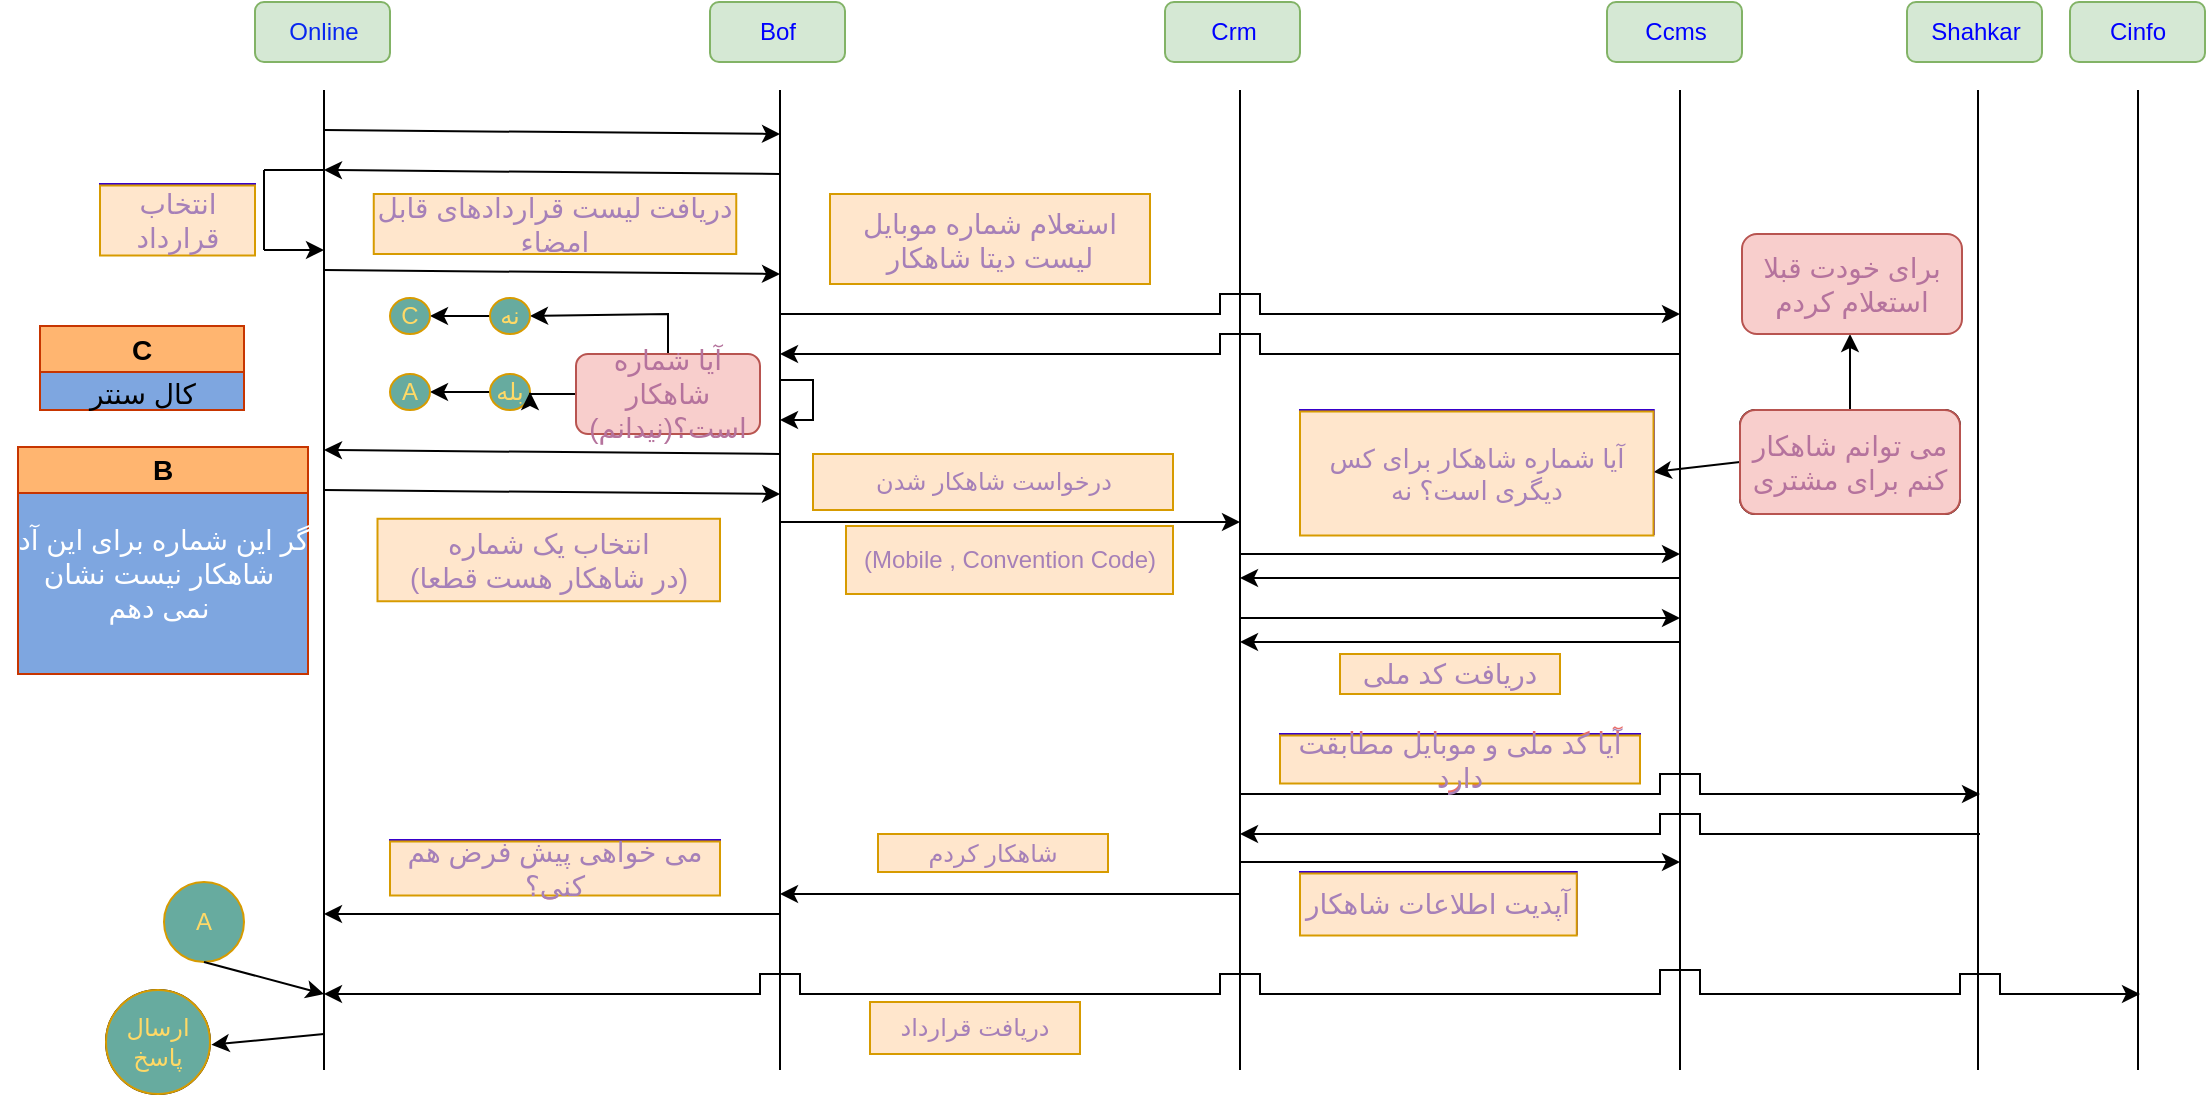 <mxfile version="20.5.3" type="github">
  <diagram id="2LvSaUD_2NbDKwtUgUR4" name="‫صفحه - 1‬">
    <mxGraphModel dx="1185" dy="635" grid="1" gridSize="10" guides="1" tooltips="1" connect="1" arrows="1" fold="1" page="1" pageScale="1" pageWidth="1169" pageHeight="827" math="0" shadow="0">
      <root>
        <mxCell id="0" />
        <mxCell id="1" parent="0" />
        <mxCell id="Riz9hoA4xlr_TVTimCBP-3" value="" style="endArrow=none;html=1;rounded=0;fontSize=12;" edge="1" parent="1">
          <mxGeometry width="50" height="50" relative="1" as="geometry">
            <mxPoint x="172" y="658" as="sourcePoint" />
            <mxPoint x="172" y="168" as="targetPoint" />
          </mxGeometry>
        </mxCell>
        <mxCell id="Riz9hoA4xlr_TVTimCBP-4" value="" style="endArrow=none;html=1;rounded=0;fontSize=12;" edge="1" parent="1">
          <mxGeometry width="50" height="50" relative="1" as="geometry">
            <mxPoint x="400" y="658" as="sourcePoint" />
            <mxPoint x="400" y="168" as="targetPoint" />
          </mxGeometry>
        </mxCell>
        <mxCell id="Riz9hoA4xlr_TVTimCBP-5" value="" style="endArrow=none;html=1;rounded=0;fontSize=12;" edge="1" parent="1">
          <mxGeometry width="50" height="50" relative="1" as="geometry">
            <mxPoint x="999" y="658" as="sourcePoint" />
            <mxPoint x="999" y="168" as="targetPoint" />
          </mxGeometry>
        </mxCell>
        <mxCell id="Riz9hoA4xlr_TVTimCBP-6" value="" style="endArrow=none;html=1;rounded=0;fontSize=12;" edge="1" parent="1">
          <mxGeometry width="50" height="50" relative="1" as="geometry">
            <mxPoint x="630" y="658" as="sourcePoint" />
            <mxPoint x="630" y="168" as="targetPoint" />
          </mxGeometry>
        </mxCell>
        <mxCell id="Riz9hoA4xlr_TVTimCBP-7" value="" style="endArrow=none;html=1;rounded=0;fontSize=12;" edge="1" parent="1">
          <mxGeometry width="50" height="50" relative="1" as="geometry">
            <mxPoint x="1079" y="658" as="sourcePoint" />
            <mxPoint x="1079" y="168" as="targetPoint" />
          </mxGeometry>
        </mxCell>
        <mxCell id="Riz9hoA4xlr_TVTimCBP-8" value="" style="endArrow=none;html=1;rounded=0;fontSize=12;" edge="1" parent="1">
          <mxGeometry width="50" height="50" relative="1" as="geometry">
            <mxPoint x="850" y="658" as="sourcePoint" />
            <mxPoint x="850" y="168" as="targetPoint" />
          </mxGeometry>
        </mxCell>
        <mxCell id="Riz9hoA4xlr_TVTimCBP-24" value="" style="endArrow=classic;html=1;rounded=0;fontSize=12;" edge="1" parent="1">
          <mxGeometry width="50" height="50" relative="1" as="geometry">
            <mxPoint x="172" y="188" as="sourcePoint" />
            <mxPoint x="400" y="190" as="targetPoint" />
          </mxGeometry>
        </mxCell>
        <mxCell id="Riz9hoA4xlr_TVTimCBP-25" value="" style="endArrow=classic;html=1;rounded=0;fontSize=12;" edge="1" parent="1">
          <mxGeometry width="50" height="50" relative="1" as="geometry">
            <mxPoint x="400" y="210" as="sourcePoint" />
            <mxPoint x="172" y="208" as="targetPoint" />
          </mxGeometry>
        </mxCell>
        <mxCell id="Riz9hoA4xlr_TVTimCBP-27" value="" style="endArrow=classic;html=1;rounded=0;fontSize=12;" edge="1" parent="1">
          <mxGeometry width="50" height="50" relative="1" as="geometry">
            <mxPoint x="172" y="258" as="sourcePoint" />
            <mxPoint x="400" y="260" as="targetPoint" />
          </mxGeometry>
        </mxCell>
        <mxCell id="Riz9hoA4xlr_TVTimCBP-28" value="" style="endArrow=none;html=1;rounded=0;fontSize=12;" edge="1" parent="1">
          <mxGeometry width="50" height="50" relative="1" as="geometry">
            <mxPoint x="142" y="208" as="sourcePoint" />
            <mxPoint x="172" y="208" as="targetPoint" />
          </mxGeometry>
        </mxCell>
        <mxCell id="Riz9hoA4xlr_TVTimCBP-29" value="" style="endArrow=none;html=1;rounded=0;fontSize=12;" edge="1" parent="1">
          <mxGeometry width="50" height="50" relative="1" as="geometry">
            <mxPoint x="142" y="248" as="sourcePoint" />
            <mxPoint x="142" y="208" as="targetPoint" />
          </mxGeometry>
        </mxCell>
        <mxCell id="Riz9hoA4xlr_TVTimCBP-30" value="" style="endArrow=classic;html=1;rounded=0;fontSize=12;" edge="1" parent="1">
          <mxGeometry width="50" height="50" relative="1" as="geometry">
            <mxPoint x="142" y="248" as="sourcePoint" />
            <mxPoint x="172" y="248" as="targetPoint" />
            <Array as="points">
              <mxPoint x="155" y="248" />
            </Array>
          </mxGeometry>
        </mxCell>
        <mxCell id="Riz9hoA4xlr_TVTimCBP-31" value="&lt;font style=&quot;font-size: 14px;&quot;&gt;انتخاب قرارداد&lt;/font&gt;" style="text;html=1;strokeColor=#3700CC;fillColor=#6a00ff;align=center;verticalAlign=middle;whiteSpace=wrap;rounded=0;fontSize=12;fontColor=#EA6B66;" vertex="1" parent="1">
          <mxGeometry x="60" y="215" width="77.5" height="35" as="geometry" />
        </mxCell>
        <mxCell id="Riz9hoA4xlr_TVTimCBP-32" value="" style="endArrow=classic;html=1;rounded=0;fontSize=12;" edge="1" parent="1">
          <mxGeometry width="50" height="50" relative="1" as="geometry">
            <mxPoint x="400" y="280" as="sourcePoint" />
            <mxPoint x="850" y="280" as="targetPoint" />
            <Array as="points">
              <mxPoint x="620" y="280" />
              <mxPoint x="620" y="270" />
              <mxPoint x="640" y="270" />
              <mxPoint x="640" y="280" />
            </Array>
          </mxGeometry>
        </mxCell>
        <mxCell id="Riz9hoA4xlr_TVTimCBP-35" value="" style="endArrow=classic;html=1;rounded=0;fontSize=12;" edge="1" parent="1">
          <mxGeometry width="50" height="50" relative="1" as="geometry">
            <mxPoint x="850" y="300" as="sourcePoint" />
            <mxPoint x="400" y="300" as="targetPoint" />
            <Array as="points">
              <mxPoint x="640" y="300" />
              <mxPoint x="640" y="290" />
              <mxPoint x="620" y="290" />
              <mxPoint x="620" y="300" />
            </Array>
          </mxGeometry>
        </mxCell>
        <mxCell id="Riz9hoA4xlr_TVTimCBP-36" value="" style="endArrow=classic;html=1;rounded=0;fontSize=12;" edge="1" parent="1">
          <mxGeometry width="50" height="50" relative="1" as="geometry">
            <mxPoint x="400" y="313" as="sourcePoint" />
            <mxPoint x="400" y="333" as="targetPoint" />
            <Array as="points">
              <mxPoint x="416.5" y="313" />
              <mxPoint x="416.5" y="333" />
            </Array>
          </mxGeometry>
        </mxCell>
        <mxCell id="Riz9hoA4xlr_TVTimCBP-37" value="" style="endArrow=classic;html=1;rounded=0;fontSize=12;entryX=0.028;entryY=0.643;entryDx=0;entryDy=0;entryPerimeter=0;" edge="1" parent="1">
          <mxGeometry width="50" height="50" relative="1" as="geometry">
            <mxPoint x="172" y="368" as="sourcePoint" />
            <mxPoint x="400.04" y="370.004" as="targetPoint" />
          </mxGeometry>
        </mxCell>
        <mxCell id="Riz9hoA4xlr_TVTimCBP-38" value="" style="endArrow=classic;html=1;rounded=0;fontSize=12;" edge="1" parent="1">
          <mxGeometry width="50" height="50" relative="1" as="geometry">
            <mxPoint x="400" y="350" as="sourcePoint" />
            <mxPoint x="172" y="348" as="targetPoint" />
          </mxGeometry>
        </mxCell>
        <mxCell id="Riz9hoA4xlr_TVTimCBP-39" value="" style="endArrow=classic;html=1;rounded=0;fontSize=12;" edge="1" parent="1">
          <mxGeometry width="50" height="50" relative="1" as="geometry">
            <mxPoint x="400" y="384" as="sourcePoint" />
            <mxPoint x="630" y="384" as="targetPoint" />
          </mxGeometry>
        </mxCell>
        <mxCell id="Riz9hoA4xlr_TVTimCBP-43" value="" style="endArrow=classic;html=1;rounded=0;fontSize=12;exitX=0.5;exitY=0;exitDx=0;exitDy=0;entryX=1;entryY=0.5;entryDx=0;entryDy=0;" edge="1" parent="1" source="Riz9hoA4xlr_TVTimCBP-58" target="Riz9hoA4xlr_TVTimCBP-45">
          <mxGeometry width="50" height="50" relative="1" as="geometry">
            <mxPoint x="315" y="315" as="sourcePoint" />
            <mxPoint x="275" y="285" as="targetPoint" />
            <Array as="points">
              <mxPoint x="344" y="280" />
            </Array>
          </mxGeometry>
        </mxCell>
        <mxCell id="Riz9hoA4xlr_TVTimCBP-49" style="edgeStyle=orthogonalEdgeStyle;rounded=0;orthogonalLoop=1;jettySize=auto;html=1;exitX=0;exitY=0.5;exitDx=0;exitDy=0;entryX=1;entryY=0.5;entryDx=0;entryDy=0;fontSize=12;" edge="1" parent="1" source="Riz9hoA4xlr_TVTimCBP-45" target="Riz9hoA4xlr_TVTimCBP-47">
          <mxGeometry relative="1" as="geometry" />
        </mxCell>
        <mxCell id="Riz9hoA4xlr_TVTimCBP-45" value="نه" style="ellipse;whiteSpace=wrap;html=1;aspect=fixed;fontSize=12;fillColor=#67AB9F;gradientColor=none;strokeColor=#d79b00;fontColor=#FFD966;" vertex="1" parent="1">
          <mxGeometry x="255" y="272" width="20" height="18" as="geometry" />
        </mxCell>
        <mxCell id="Riz9hoA4xlr_TVTimCBP-50" style="edgeStyle=orthogonalEdgeStyle;rounded=0;orthogonalLoop=1;jettySize=auto;html=1;exitX=0;exitY=0.5;exitDx=0;exitDy=0;entryX=1;entryY=0.5;entryDx=0;entryDy=0;fontSize=12;" edge="1" parent="1" source="Riz9hoA4xlr_TVTimCBP-46" target="Riz9hoA4xlr_TVTimCBP-48">
          <mxGeometry relative="1" as="geometry" />
        </mxCell>
        <mxCell id="Riz9hoA4xlr_TVTimCBP-46" value="بله" style="ellipse;whiteSpace=wrap;html=1;aspect=fixed;fontSize=12;fillColor=#67AB9F;gradientColor=none;strokeColor=#d79b00;fontColor=#FFD966;" vertex="1" parent="1">
          <mxGeometry x="255" y="310" width="20" height="18" as="geometry" />
        </mxCell>
        <mxCell id="Riz9hoA4xlr_TVTimCBP-47" value="C" style="ellipse;whiteSpace=wrap;html=1;aspect=fixed;fontSize=12;fillColor=#67AB9F;gradientColor=none;strokeColor=#d79b00;fontColor=#FFD966;" vertex="1" parent="1">
          <mxGeometry x="205" y="272" width="20" height="18" as="geometry" />
        </mxCell>
        <mxCell id="Riz9hoA4xlr_TVTimCBP-48" value="A" style="ellipse;whiteSpace=wrap;html=1;aspect=fixed;fontSize=12;fillColor=#67AB9F;gradientColor=none;strokeColor=#d79b00;fontColor=#FFD966;" vertex="1" parent="1">
          <mxGeometry x="205" y="310" width="20" height="18" as="geometry" />
        </mxCell>
        <mxCell id="Riz9hoA4xlr_TVTimCBP-51" value="&lt;font style=&quot;font-size: 14px;&quot;&gt;C&lt;/font&gt;" style="swimlane;whiteSpace=wrap;html=1;fontSize=12;fillColor=#FFB570;fontColor=#000000;strokeColor=#C73500;gradientColor=none;swimlaneFillColor=#7EA6E0;gradientDirection=north;" vertex="1" parent="1">
          <mxGeometry x="30" y="286" width="102" height="42" as="geometry" />
        </mxCell>
        <mxCell id="Riz9hoA4xlr_TVTimCBP-53" value="&lt;font style=&quot;font-size: 14px;&quot;&gt;کال سنتر&lt;/font&gt;" style="text;html=1;align=center;verticalAlign=middle;resizable=0;points=[];autosize=1;strokeColor=none;fillColor=none;fontSize=12;" vertex="1" parent="Riz9hoA4xlr_TVTimCBP-51">
          <mxGeometry x="21" y="19" width="60" height="30" as="geometry" />
        </mxCell>
        <mxCell id="Riz9hoA4xlr_TVTimCBP-54" value="&lt;font style=&quot;font-size: 14px;&quot;&gt;B&lt;/font&gt;" style="swimlane;whiteSpace=wrap;html=1;fontSize=12;fillColor=#FFB570;fontColor=#000000;strokeColor=#C73500;startSize=23;fillStyle=auto;gradientColor=none;swimlaneFillColor=#7EA6E0;" vertex="1" parent="1">
          <mxGeometry x="19" y="346.5" width="145" height="113.5" as="geometry" />
        </mxCell>
        <mxCell id="Riz9hoA4xlr_TVTimCBP-164" value="&lt;span style=&quot;color: rgb(255, 255, 255);&quot;&gt;اگر این شماره برای این آدم&lt;/span&gt;&lt;br style=&quot;color: rgb(255, 255, 255);&quot;&gt;&lt;span style=&quot;color: rgb(255, 255, 255);&quot;&gt;شاهکار نیست نشان&lt;/span&gt;&lt;br style=&quot;color: rgb(255, 255, 255);&quot;&gt;&lt;span style=&quot;color: rgb(255, 255, 255);&quot;&gt;نمی دهم&lt;/span&gt;" style="text;html=1;align=center;verticalAlign=middle;resizable=0;points=[];autosize=1;strokeColor=none;fillColor=none;fontSize=14;fontColor=#0000CC;" vertex="1" parent="Riz9hoA4xlr_TVTimCBP-54">
          <mxGeometry x="-5" y="33.5" width="150" height="60" as="geometry" />
        </mxCell>
        <mxCell id="Riz9hoA4xlr_TVTimCBP-59" style="edgeStyle=orthogonalEdgeStyle;rounded=0;orthogonalLoop=1;jettySize=auto;html=1;exitX=0;exitY=0.5;exitDx=0;exitDy=0;entryX=1;entryY=0.5;entryDx=0;entryDy=0;fontSize=12;" edge="1" parent="1" source="Riz9hoA4xlr_TVTimCBP-58" target="Riz9hoA4xlr_TVTimCBP-46">
          <mxGeometry relative="1" as="geometry" />
        </mxCell>
        <mxCell id="Riz9hoA4xlr_TVTimCBP-58" value="&lt;font style=&quot;font-size: 14px;&quot;&gt;آیا شماره شاهکار&lt;br style=&quot;&quot;&gt;است؟(نیدانم)&lt;/font&gt;" style="rounded=1;whiteSpace=wrap;html=1;fontSize=12;fillColor=#f8cecc;strokeColor=#b85450;fontColor=#B5739D;" vertex="1" parent="1">
          <mxGeometry x="298" y="300" width="92" height="40" as="geometry" />
        </mxCell>
        <mxCell id="Riz9hoA4xlr_TVTimCBP-60" value="" style="endArrow=classic;html=1;rounded=0;fontSize=12;" edge="1" parent="1">
          <mxGeometry width="50" height="50" relative="1" as="geometry">
            <mxPoint x="630" y="400" as="sourcePoint" />
            <mxPoint x="850" y="400" as="targetPoint" />
          </mxGeometry>
        </mxCell>
        <mxCell id="Riz9hoA4xlr_TVTimCBP-61" value="" style="endArrow=classic;html=1;rounded=0;fontSize=12;" edge="1" parent="1">
          <mxGeometry width="50" height="50" relative="1" as="geometry">
            <mxPoint x="850" y="412" as="sourcePoint" />
            <mxPoint x="630" y="412" as="targetPoint" />
            <Array as="points" />
          </mxGeometry>
        </mxCell>
        <mxCell id="Riz9hoA4xlr_TVTimCBP-62" value="&lt;font style=&quot;font-size: 13px;&quot;&gt;آیا شماره شاهکار برای کس دیگری است؟ نه&lt;/font&gt;" style="text;html=1;strokeColor=#3700CC;fillColor=#6a00ff;align=center;verticalAlign=middle;whiteSpace=wrap;rounded=0;fontSize=12;fontColor=#EA6B66;" vertex="1" parent="1">
          <mxGeometry x="660" y="328" width="176.75" height="62" as="geometry" />
        </mxCell>
        <mxCell id="Riz9hoA4xlr_TVTimCBP-63" value="" style="endArrow=classic;html=1;rounded=0;fontSize=12;" edge="1" parent="1">
          <mxGeometry width="50" height="50" relative="1" as="geometry">
            <mxPoint x="630" y="432" as="sourcePoint" />
            <mxPoint x="850" y="432" as="targetPoint" />
          </mxGeometry>
        </mxCell>
        <mxCell id="Riz9hoA4xlr_TVTimCBP-64" value="" style="endArrow=classic;html=1;rounded=0;fontSize=12;" edge="1" parent="1">
          <mxGeometry width="50" height="50" relative="1" as="geometry">
            <mxPoint x="850" y="444" as="sourcePoint" />
            <mxPoint x="630" y="444" as="targetPoint" />
            <Array as="points">
              <mxPoint x="682" y="444" />
            </Array>
          </mxGeometry>
        </mxCell>
        <mxCell id="Riz9hoA4xlr_TVTimCBP-65" value="&lt;font style=&quot;font-size: 14px;&quot;&gt;دریافت کد ملی&lt;/font&gt;" style="text;html=1;strokeColor=#d79b00;fillColor=#ffe6cc;align=center;verticalAlign=middle;whiteSpace=wrap;rounded=0;fontSize=12;fontColor=#A680B8;" vertex="1" parent="1">
          <mxGeometry x="680" y="450" width="110" height="20" as="geometry" />
        </mxCell>
        <mxCell id="Riz9hoA4xlr_TVTimCBP-66" value="" style="endArrow=classic;html=1;rounded=0;fontSize=12;" edge="1" parent="1">
          <mxGeometry width="50" height="50" relative="1" as="geometry">
            <mxPoint x="630" y="520" as="sourcePoint" />
            <mxPoint x="1000" y="520" as="targetPoint" />
            <Array as="points">
              <mxPoint x="840" y="520" />
              <mxPoint x="840" y="510" />
              <mxPoint x="860" y="510" />
              <mxPoint x="860" y="520" />
            </Array>
          </mxGeometry>
        </mxCell>
        <mxCell id="Riz9hoA4xlr_TVTimCBP-67" value="&lt;font style=&quot;font-size: 14px;&quot;&gt;آیا کد ملی و موبایل مطابقت دارد&lt;/font&gt;" style="text;html=1;strokeColor=#3700CC;fillColor=#6a00ff;align=center;verticalAlign=middle;whiteSpace=wrap;rounded=0;fontSize=12;fontColor=#EA6B66;" vertex="1" parent="1">
          <mxGeometry x="650" y="490" width="180" height="24" as="geometry" />
        </mxCell>
        <mxCell id="Riz9hoA4xlr_TVTimCBP-68" value="" style="endArrow=classic;html=1;rounded=0;fontSize=12;" edge="1" parent="1">
          <mxGeometry width="50" height="50" relative="1" as="geometry">
            <mxPoint x="1000" y="540" as="sourcePoint" />
            <mxPoint x="630" y="540" as="targetPoint" />
            <Array as="points">
              <mxPoint x="860" y="540" />
              <mxPoint x="860" y="530" />
              <mxPoint x="840" y="530" />
              <mxPoint x="840" y="540" />
            </Array>
          </mxGeometry>
        </mxCell>
        <mxCell id="Riz9hoA4xlr_TVTimCBP-69" value="" style="endArrow=classic;html=1;rounded=0;fontSize=12;" edge="1" parent="1">
          <mxGeometry width="50" height="50" relative="1" as="geometry">
            <mxPoint x="630" y="554" as="sourcePoint" />
            <mxPoint x="850" y="554" as="targetPoint" />
          </mxGeometry>
        </mxCell>
        <mxCell id="Riz9hoA4xlr_TVTimCBP-70" value="&lt;font style=&quot;font-size: 14px;&quot;&gt;آپدیت اطلاعات شاهکار&lt;/font&gt;" style="text;html=1;strokeColor=#3700CC;fillColor=#6a00ff;align=center;verticalAlign=middle;whiteSpace=wrap;rounded=0;fontSize=12;fontColor=#EA6B66;" vertex="1" parent="1">
          <mxGeometry x="660" y="559" width="138.38" height="31" as="geometry" />
        </mxCell>
        <mxCell id="Riz9hoA4xlr_TVTimCBP-71" value="" style="endArrow=classic;html=1;rounded=0;fontSize=12;" edge="1" parent="1">
          <mxGeometry width="50" height="50" relative="1" as="geometry">
            <mxPoint x="630" y="570" as="sourcePoint" />
            <mxPoint x="400" y="570" as="targetPoint" />
          </mxGeometry>
        </mxCell>
        <mxCell id="Riz9hoA4xlr_TVTimCBP-73" value="" style="endArrow=classic;html=1;rounded=0;fontSize=12;" edge="1" parent="1">
          <mxGeometry width="50" height="50" relative="1" as="geometry">
            <mxPoint x="400" y="580" as="sourcePoint" />
            <mxPoint x="172" y="580" as="targetPoint" />
          </mxGeometry>
        </mxCell>
        <mxCell id="Riz9hoA4xlr_TVTimCBP-74" value="&lt;font style=&quot;font-size: 14px;&quot;&gt;می خواهی پیش فرض هم کنی؟&lt;/font&gt;" style="text;html=1;strokeColor=#3700CC;fillColor=#6a00ff;align=center;verticalAlign=middle;whiteSpace=wrap;rounded=0;fontSize=12;fontColor=#EA6B66;" vertex="1" parent="1">
          <mxGeometry x="205" y="543" width="165" height="27" as="geometry" />
        </mxCell>
        <mxCell id="Riz9hoA4xlr_TVTimCBP-75" value="" style="endArrow=classic;startArrow=classic;html=1;rounded=0;fontSize=12;" edge="1" parent="1">
          <mxGeometry width="50" height="50" relative="1" as="geometry">
            <mxPoint x="172" y="620" as="sourcePoint" />
            <mxPoint x="1080" y="620" as="targetPoint" />
            <Array as="points">
              <mxPoint x="390" y="620" />
              <mxPoint x="390" y="610" />
              <mxPoint x="410" y="610" />
              <mxPoint x="410" y="620" />
              <mxPoint x="620" y="620" />
              <mxPoint x="620" y="610" />
              <mxPoint x="640" y="610" />
              <mxPoint x="640" y="620" />
              <mxPoint x="840" y="620" />
              <mxPoint x="840" y="608" />
              <mxPoint x="860" y="608" />
              <mxPoint x="860" y="620" />
              <mxPoint x="990" y="620" />
              <mxPoint x="990" y="610" />
              <mxPoint x="1010" y="610" />
              <mxPoint x="1010" y="620" />
            </Array>
          </mxGeometry>
        </mxCell>
        <mxCell id="Riz9hoA4xlr_TVTimCBP-79" value="A" style="ellipse;whiteSpace=wrap;html=1;aspect=fixed;fontSize=12;fillColor=#67AB9F;gradientColor=none;strokeColor=#d79b00;fontColor=#FFD966;" vertex="1" parent="1">
          <mxGeometry x="92" y="564" width="40" height="40" as="geometry" />
        </mxCell>
        <mxCell id="Riz9hoA4xlr_TVTimCBP-84" value="" style="endArrow=classic;html=1;rounded=0;fontSize=12;exitX=0.5;exitY=1;exitDx=0;exitDy=0;" edge="1" parent="1" source="Riz9hoA4xlr_TVTimCBP-79">
          <mxGeometry width="50" height="50" relative="1" as="geometry">
            <mxPoint x="402" y="568" as="sourcePoint" />
            <mxPoint x="172" y="620" as="targetPoint" />
          </mxGeometry>
        </mxCell>
        <mxCell id="Riz9hoA4xlr_TVTimCBP-85" value="" style="endArrow=classic;html=1;rounded=0;fontSize=12;entryX=1.013;entryY=0.527;entryDx=0;entryDy=0;entryPerimeter=0;" edge="1" parent="1" target="Riz9hoA4xlr_TVTimCBP-86">
          <mxGeometry width="50" height="50" relative="1" as="geometry">
            <mxPoint x="172" y="640" as="sourcePoint" />
            <mxPoint x="122" y="708" as="targetPoint" />
          </mxGeometry>
        </mxCell>
        <mxCell id="Riz9hoA4xlr_TVTimCBP-86" value="ارسال پاسخ" style="ellipse;whiteSpace=wrap;html=1;aspect=fixed;fontSize=12;" vertex="1" parent="1">
          <mxGeometry x="63" y="618" width="52" height="52" as="geometry" />
        </mxCell>
        <mxCell id="Riz9hoA4xlr_TVTimCBP-119" value="Online" style="rounded=1;whiteSpace=wrap;html=1;fontSize=12;fillColor=#d5e8d4;strokeColor=#82b366;fontColor=#0726F0;" vertex="1" parent="1">
          <mxGeometry x="137.5" y="124" width="67.5" height="30" as="geometry" />
        </mxCell>
        <mxCell id="Riz9hoA4xlr_TVTimCBP-120" value="Bof" style="rounded=1;whiteSpace=wrap;html=1;fontSize=12;fillColor=#d5e8d4;strokeColor=#82b366;fontColor=#0000FF;" vertex="1" parent="1">
          <mxGeometry x="365" y="124" width="67.5" height="30" as="geometry" />
        </mxCell>
        <mxCell id="Riz9hoA4xlr_TVTimCBP-121" value="Crm" style="rounded=1;whiteSpace=wrap;html=1;fontSize=12;fillColor=#d5e8d4;strokeColor=#82b366;fontColor=#0000FF;" vertex="1" parent="1">
          <mxGeometry x="592.5" y="124" width="67.5" height="30" as="geometry" />
        </mxCell>
        <mxCell id="Riz9hoA4xlr_TVTimCBP-122" value="Ccms" style="rounded=1;whiteSpace=wrap;html=1;fontSize=12;fillColor=#d5e8d4;strokeColor=#82b366;fontColor=#0000FF;" vertex="1" parent="1">
          <mxGeometry x="813.5" y="124" width="67.5" height="30" as="geometry" />
        </mxCell>
        <mxCell id="Riz9hoA4xlr_TVTimCBP-123" value="Shahkar" style="rounded=1;whiteSpace=wrap;html=1;fontSize=12;fillColor=#d5e8d4;strokeColor=#82b366;fontColor=#0000FF;" vertex="1" parent="1">
          <mxGeometry x="963.5" y="124" width="67.5" height="30" as="geometry" />
        </mxCell>
        <mxCell id="Riz9hoA4xlr_TVTimCBP-124" value="Cinfo" style="rounded=1;whiteSpace=wrap;html=1;fontSize=12;fillColor=#d5e8d4;strokeColor=#82b366;fontColor=#0000FF;" vertex="1" parent="1">
          <mxGeometry x="1045" y="124" width="67.5" height="30" as="geometry" />
        </mxCell>
        <mxCell id="Riz9hoA4xlr_TVTimCBP-153" style="edgeStyle=orthogonalEdgeStyle;rounded=0;orthogonalLoop=1;jettySize=auto;html=1;exitX=0.5;exitY=0;exitDx=0;exitDy=0;fontSize=12;" edge="1" parent="1" source="Riz9hoA4xlr_TVTimCBP-151">
          <mxGeometry relative="1" as="geometry">
            <mxPoint x="935" y="290" as="targetPoint" />
          </mxGeometry>
        </mxCell>
        <mxCell id="Riz9hoA4xlr_TVTimCBP-151" value="&lt;font style=&quot;font-size: 14px;&quot;&gt;می توانم شاهکار کنم برای مشتری&lt;/font&gt;" style="rounded=1;whiteSpace=wrap;html=1;fontSize=12;" vertex="1" parent="1">
          <mxGeometry x="880" y="328" width="110" height="52" as="geometry" />
        </mxCell>
        <mxCell id="Riz9hoA4xlr_TVTimCBP-154" value="" style="endArrow=classic;html=1;rounded=0;fontSize=12;exitX=0;exitY=0.5;exitDx=0;exitDy=0;entryX=1;entryY=0.5;entryDx=0;entryDy=0;" edge="1" parent="1" source="Riz9hoA4xlr_TVTimCBP-151" target="Riz9hoA4xlr_TVTimCBP-62">
          <mxGeometry width="50" height="50" relative="1" as="geometry">
            <mxPoint x="872.5" y="404" as="sourcePoint" />
            <mxPoint x="840" y="380" as="targetPoint" />
          </mxGeometry>
        </mxCell>
        <mxCell id="Riz9hoA4xlr_TVTimCBP-155" value="&lt;span style=&quot;font-size: 12px;&quot;&gt;دریافت قرارداد&lt;/span&gt;" style="text;html=1;strokeColor=#d79b00;fillColor=#ffe6cc;align=center;verticalAlign=middle;whiteSpace=wrap;rounded=0;fontSize=12;fontColor=#A680B8;" vertex="1" parent="1">
          <mxGeometry x="445" y="624" width="105" height="26" as="geometry" />
        </mxCell>
        <mxCell id="Riz9hoA4xlr_TVTimCBP-159" value="&lt;font style=&quot;font-size: 14px;&quot;&gt;برای خودت قبلا استعلام کردم&lt;/font&gt;" style="rounded=1;whiteSpace=wrap;html=1;fontSize=12;fillColor=#f8cecc;strokeColor=#b85450;fontColor=#B5739D;" vertex="1" parent="1">
          <mxGeometry x="881" y="240" width="110" height="50" as="geometry" />
        </mxCell>
        <mxCell id="Riz9hoA4xlr_TVTimCBP-160" value="&lt;font style=&quot;font-size: 14px;&quot;&gt;می توانم شاهکار کنم برای مشتری&lt;/font&gt;" style="rounded=1;whiteSpace=wrap;html=1;fontSize=12;fillColor=#f8cecc;strokeColor=#b85450;fontColor=#B5739D;" vertex="1" parent="1">
          <mxGeometry x="880" y="328" width="110" height="52" as="geometry" />
        </mxCell>
        <mxCell id="Riz9hoA4xlr_TVTimCBP-161" value="ارسال پاسخ" style="ellipse;whiteSpace=wrap;html=1;aspect=fixed;fontSize=12;fillColor=#67AB9F;gradientColor=none;strokeColor=#d79b00;fontColor=#FFD966;" vertex="1" parent="1">
          <mxGeometry x="63" y="618" width="52" height="52" as="geometry" />
        </mxCell>
        <mxCell id="Riz9hoA4xlr_TVTimCBP-169" value="&lt;font style=&quot;font-size: 14px;&quot;&gt;انتخاب قرارداد&lt;/font&gt;" style="text;html=1;strokeColor=#3700CC;fillColor=#6a00ff;align=center;verticalAlign=middle;whiteSpace=wrap;rounded=0;fontSize=12;fontColor=#EA6B66;" vertex="1" parent="1">
          <mxGeometry x="60" y="215" width="77.5" height="35" as="geometry" />
        </mxCell>
        <mxCell id="Riz9hoA4xlr_TVTimCBP-172" value="&lt;font style=&quot;font-size: 13px;&quot;&gt;آیا شماره شاهکار برای کس دیگری است؟ نه&lt;/font&gt;" style="text;html=1;strokeColor=#3700CC;fillColor=#6a00ff;align=center;verticalAlign=middle;whiteSpace=wrap;rounded=0;fontSize=12;fontColor=#EA6B66;" vertex="1" parent="1">
          <mxGeometry x="660" y="328" width="176.75" height="62" as="geometry" />
        </mxCell>
        <mxCell id="Riz9hoA4xlr_TVTimCBP-173" value="&lt;font style=&quot;font-size: 14px;&quot;&gt;انتخاب قرارداد&lt;/font&gt;" style="text;html=1;strokeColor=#d79b00;fillColor=#ffe6cc;align=center;verticalAlign=middle;whiteSpace=wrap;rounded=0;fontSize=12;fontColor=#A680B8;" vertex="1" parent="1">
          <mxGeometry x="60" y="215.75" width="77.5" height="35" as="geometry" />
        </mxCell>
        <mxCell id="Riz9hoA4xlr_TVTimCBP-174" value="&lt;font style=&quot;font-size: 14px;&quot;&gt;دریافت لیست قراردادهای قابل امضاء&lt;/font&gt;" style="text;html=1;strokeColor=#d79b00;fillColor=#ffe6cc;align=center;verticalAlign=middle;whiteSpace=wrap;rounded=0;fontSize=12;fontColor=#A680B8;" vertex="1" parent="1">
          <mxGeometry x="196.88" y="220" width="181.25" height="30" as="geometry" />
        </mxCell>
        <mxCell id="Riz9hoA4xlr_TVTimCBP-175" value="&lt;font style=&quot;font-size: 14px;&quot;&gt;استعلام شماره موبایل&lt;br style=&quot;&quot;&gt;لیست دیتا شاهکار&lt;br style=&quot;font-size: 12px;&quot;&gt;&lt;/font&gt;" style="text;html=1;strokeColor=#d79b00;fillColor=#ffe6cc;align=center;verticalAlign=middle;whiteSpace=wrap;rounded=0;fontSize=12;fontColor=#A680B8;" vertex="1" parent="1">
          <mxGeometry x="425" y="220" width="160" height="45" as="geometry" />
        </mxCell>
        <mxCell id="Riz9hoA4xlr_TVTimCBP-176" value="&lt;font style=&quot;font-size: 13px;&quot;&gt;آیا شماره شاهکار برای کس دیگری است؟ نه&lt;/font&gt;" style="text;html=1;strokeColor=#d79b00;fillColor=#ffe6cc;align=center;verticalAlign=middle;whiteSpace=wrap;rounded=0;fontSize=12;fontColor=#A680B8;" vertex="1" parent="1">
          <mxGeometry x="660" y="328.75" width="176.75" height="62" as="geometry" />
        </mxCell>
        <mxCell id="Riz9hoA4xlr_TVTimCBP-177" value="&lt;font style=&quot;font-size: 14px;&quot;&gt;آیا کد ملی و موبایل مطابقت دارد&lt;/font&gt;" style="text;html=1;strokeColor=#d79b00;fillColor=#ffe6cc;align=center;verticalAlign=middle;whiteSpace=wrap;rounded=0;fontSize=12;fontColor=#A680B8;" vertex="1" parent="1">
          <mxGeometry x="650" y="490.75" width="180" height="24" as="geometry" />
        </mxCell>
        <mxCell id="Riz9hoA4xlr_TVTimCBP-178" value="&lt;font style=&quot;font-size: 14px;&quot;&gt;آپدیت اطلاعات شاهکار&lt;/font&gt;" style="text;html=1;strokeColor=#d79b00;fillColor=#ffe6cc;align=center;verticalAlign=middle;whiteSpace=wrap;rounded=0;fontSize=12;fontColor=#A680B8;" vertex="1" parent="1">
          <mxGeometry x="660" y="559.75" width="138.38" height="31" as="geometry" />
        </mxCell>
        <mxCell id="Riz9hoA4xlr_TVTimCBP-179" value="درخواست شاهکار شدن" style="text;html=1;strokeColor=#d79b00;fillColor=#ffe6cc;align=center;verticalAlign=middle;whiteSpace=wrap;rounded=0;fontSize=12;fontColor=#A680B8;" vertex="1" parent="1">
          <mxGeometry x="416.5" y="350" width="180" height="28" as="geometry" />
        </mxCell>
        <mxCell id="Riz9hoA4xlr_TVTimCBP-180" value="&lt;font style=&quot;font-size: 12px;&quot;&gt;(Mobile , Convention Code)&lt;/font&gt;" style="text;html=1;strokeColor=#d79b00;fillColor=#ffe6cc;align=center;verticalAlign=middle;whiteSpace=wrap;rounded=0;fontSize=12;fontColor=#A680B8;" vertex="1" parent="1">
          <mxGeometry x="433" y="386" width="163.5" height="34" as="geometry" />
        </mxCell>
        <mxCell id="Riz9hoA4xlr_TVTimCBP-181" value="&lt;font style=&quot;font-size: 14px;&quot;&gt;انتخاب یک شماره &lt;br style=&quot;&quot;&gt;(در شاهکار هست قطعا)&lt;/font&gt;" style="text;html=1;strokeColor=#d79b00;fillColor=#ffe6cc;align=center;verticalAlign=middle;whiteSpace=wrap;rounded=0;fontSize=12;fontColor=#A680B8;" vertex="1" parent="1">
          <mxGeometry x="198.75" y="382.38" width="171.25" height="41.25" as="geometry" />
        </mxCell>
        <mxCell id="Riz9hoA4xlr_TVTimCBP-182" value="&lt;font style=&quot;font-size: 14px;&quot;&gt;می خواهی پیش فرض هم کنی؟&lt;/font&gt;" style="text;html=1;strokeColor=#d79b00;fillColor=#ffe6cc;align=center;verticalAlign=middle;whiteSpace=wrap;rounded=0;fontSize=12;fontColor=#A680B8;" vertex="1" parent="1">
          <mxGeometry x="205" y="543.75" width="165" height="27" as="geometry" />
        </mxCell>
        <mxCell id="Riz9hoA4xlr_TVTimCBP-183" value="&lt;span style=&quot;font-size: 12px;&quot;&gt;شاهکار کردم&lt;/span&gt;" style="text;html=1;strokeColor=#d79b00;fillColor=#ffe6cc;align=center;verticalAlign=middle;whiteSpace=wrap;rounded=0;fontSize=12;fontColor=#A680B8;" vertex="1" parent="1">
          <mxGeometry x="449" y="540" width="115" height="19" as="geometry" />
        </mxCell>
      </root>
    </mxGraphModel>
  </diagram>
</mxfile>
